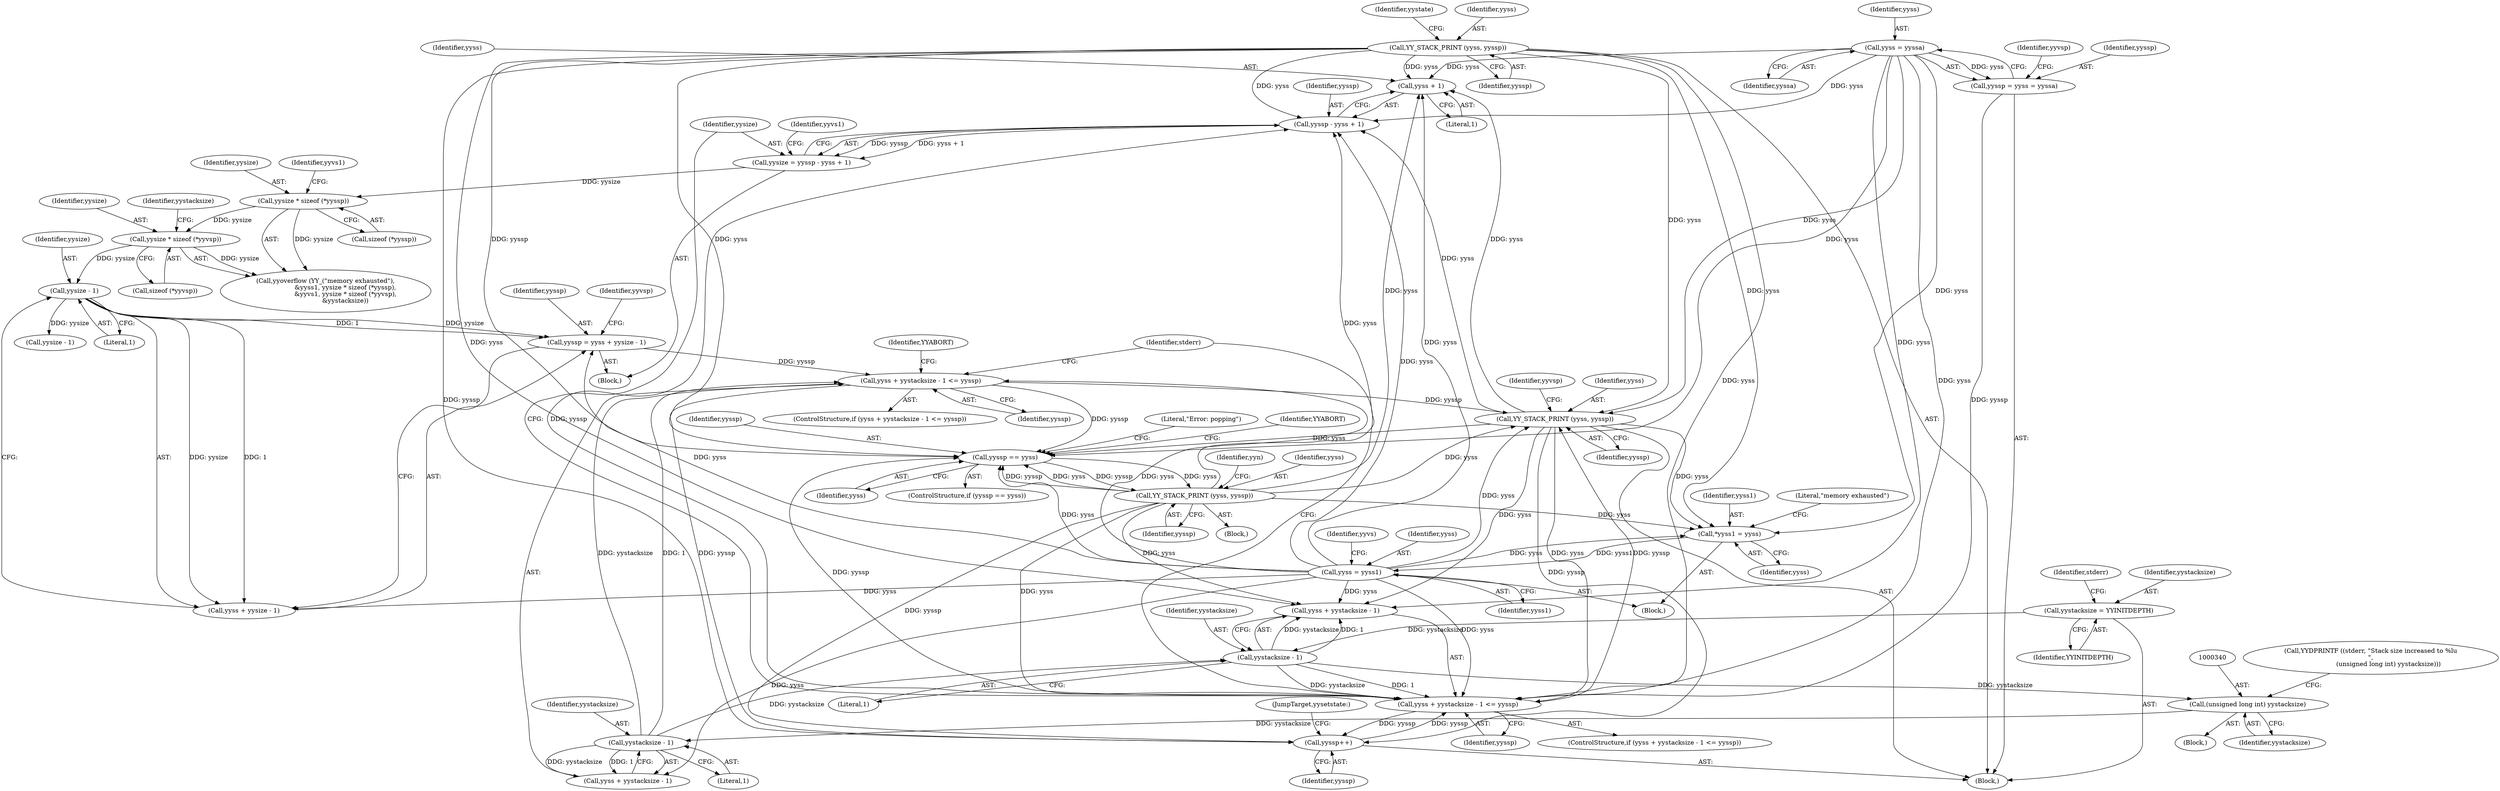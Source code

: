 digraph "0_yara_10e8bd3071677dd1fa76beeef4bc2fc427cea5e7_0@pointer" {
"1000283" [label="(Call,yyss + 1)"];
"1001356" [label="(Call,YY_STACK_PRINT (yyss, yyssp))"];
"1001466" [label="(Call,YY_STACK_PRINT (yyss, yyssp))"];
"1001537" [label="(Call,YY_STACK_PRINT (yyss, yyssp))"];
"1001519" [label="(Call,yyssp == yyss)"];
"1000343" [label="(Call,yyss + yystacksize - 1 <= yyssp)"];
"1000314" [label="(Call,yyss = yyss1)"];
"1000292" [label="(Call,*yyss1 = yyss)"];
"1000233" [label="(Call,yyss = yyssa)"];
"1000346" [label="(Call,yystacksize - 1)"];
"1000339" [label="(Call,(unsigned long int) yystacksize)"];
"1000273" [label="(Call,yystacksize - 1)"];
"1000241" [label="(Call,yystacksize = YYINITDEPTH)"];
"1000320" [label="(Call,yyssp = yyss + yysize - 1)"];
"1000324" [label="(Call,yysize - 1)"];
"1000307" [label="(Call,yysize * sizeof (*yyvsp))"];
"1000300" [label="(Call,yysize * sizeof (*yyssp))"];
"1000279" [label="(Call,yysize = yyssp - yyss + 1)"];
"1000281" [label="(Call,yyssp - yyss + 1)"];
"1000270" [label="(Call,yyss + yystacksize - 1 <= yyssp)"];
"1000262" [label="(Call,yyssp++)"];
"1000231" [label="(Call,yyssp = yyss = yyssa)"];
"1000342" [label="(ControlStructure,if (yyss + yystacksize - 1 <= yyssp))"];
"1000343" [label="(Call,yyss + yystacksize - 1 <= yyssp)"];
"1000277" [label="(Block,)"];
"1001481" [label="(Identifier,yyn)"];
"1000282" [label="(Identifier,yyssp)"];
"1000276" [label="(Identifier,yyssp)"];
"1001524" [label="(Literal,\"Error: popping\")"];
"1000347" [label="(Identifier,yystacksize)"];
"1000325" [label="(Identifier,yysize)"];
"1000294" [label="(Identifier,yyss)"];
"1000197" [label="(Block,)"];
"1001537" [label="(Call,YY_STACK_PRINT (yyss, yyssp))"];
"1001362" [label="(Identifier,yyvsp)"];
"1000308" [label="(Identifier,yysize)"];
"1000300" [label="(Call,yysize * sizeof (*yyssp))"];
"1000309" [label="(Call,sizeof (*yyvsp))"];
"1000334" [label="(Call,YYDPRINTF ((stderr, \"Stack size increased to %lu\n\",\n                  (unsigned long int) yystacksize)))"];
"1000234" [label="(Identifier,yyss)"];
"1000337" [label="(Block,)"];
"1001467" [label="(Identifier,yyss)"];
"1001522" [label="(Identifier,YYABORT)"];
"1000285" [label="(Literal,1)"];
"1001519" [label="(Call,yyssp == yyss)"];
"1000241" [label="(Call,yystacksize = YYINITDEPTH)"];
"1001470" [label="(Identifier,yystate)"];
"1000269" [label="(ControlStructure,if (yyss + yystacksize - 1 <= yyssp))"];
"1000232" [label="(Identifier,yyssp)"];
"1000275" [label="(Literal,1)"];
"1000233" [label="(Call,yyss = yyssa)"];
"1000306" [label="(Identifier,yyvs1)"];
"1000322" [label="(Call,yyss + yysize - 1)"];
"1000350" [label="(Identifier,YYABORT)"];
"1000271" [label="(Call,yyss + yystacksize - 1)"];
"1000328" [label="(Identifier,yyvsp)"];
"1000280" [label="(Identifier,yysize)"];
"1000231" [label="(Call,yyssp = yyss = yyssa)"];
"1000318" [label="(Identifier,yyvs)"];
"1000314" [label="(Call,yyss = yyss1)"];
"1001521" [label="(Identifier,yyss)"];
"1000262" [label="(Call,yyssp++)"];
"1001468" [label="(Identifier,yyssp)"];
"1000341" [label="(Identifier,yystacksize)"];
"1000286" [label="(Block,)"];
"1000346" [label="(Call,yystacksize - 1)"];
"1000246" [label="(Identifier,stderr)"];
"1001356" [label="(Call,YY_STACK_PRINT (yyss, yyssp))"];
"1000263" [label="(Identifier,yyssp)"];
"1000320" [label="(Call,yyssp = yyss + yysize - 1)"];
"1000307" [label="(Call,yysize * sizeof (*yyvsp))"];
"1000344" [label="(Call,yyss + yystacksize - 1)"];
"1000349" [label="(Identifier,yyssp)"];
"1000281" [label="(Call,yyssp - yyss + 1)"];
"1000331" [label="(Call,yysize - 1)"];
"1000289" [label="(Identifier,yyvs1)"];
"1000292" [label="(Call,*yyss1 = yyss)"];
"1001518" [label="(ControlStructure,if (yyssp == yyss))"];
"1000293" [label="(Identifier,yyss1)"];
"1000279" [label="(Call,yysize = yyssp - yyss + 1)"];
"1001539" [label="(Identifier,yyssp)"];
"1001538" [label="(Identifier,yyss)"];
"1000321" [label="(Identifier,yyssp)"];
"1000264" [label="(JumpTarget,yysetstate:)"];
"1000295" [label="(Call,yyoverflow (YY_(\"memory exhausted\"),\n                    &yyss1, yysize * sizeof (*yyssp),\n                    &yyvs1, yysize * sizeof (*yyvsp),\n                    &yystacksize))"];
"1000242" [label="(Identifier,yystacksize)"];
"1000274" [label="(Identifier,yystacksize)"];
"1000339" [label="(Call,(unsigned long int) yystacksize)"];
"1000284" [label="(Identifier,yyss)"];
"1001479" [label="(Block,)"];
"1001358" [label="(Identifier,yyssp)"];
"1000273" [label="(Call,yystacksize - 1)"];
"1000283" [label="(Call,yyss + 1)"];
"1000270" [label="(Call,yyss + yystacksize - 1 <= yyssp)"];
"1000324" [label="(Call,yysize - 1)"];
"1000235" [label="(Identifier,yyssa)"];
"1000326" [label="(Literal,1)"];
"1000348" [label="(Literal,1)"];
"1000297" [label="(Literal,\"memory exhausted\")"];
"1001466" [label="(Call,YY_STACK_PRINT (yyss, yyssp))"];
"1000315" [label="(Identifier,yyss)"];
"1000302" [label="(Call,sizeof (*yyssp))"];
"1000301" [label="(Identifier,yysize)"];
"1000237" [label="(Identifier,yyvsp)"];
"1000313" [label="(Identifier,yystacksize)"];
"1000353" [label="(Identifier,stderr)"];
"1000316" [label="(Identifier,yyss1)"];
"1000243" [label="(Identifier,YYINITDEPTH)"];
"1001520" [label="(Identifier,yyssp)"];
"1001357" [label="(Identifier,yyss)"];
"1000283" -> "1000281"  [label="AST: "];
"1000283" -> "1000285"  [label="CFG: "];
"1000284" -> "1000283"  [label="AST: "];
"1000285" -> "1000283"  [label="AST: "];
"1000281" -> "1000283"  [label="CFG: "];
"1001356" -> "1000283"  [label="DDG: yyss"];
"1001466" -> "1000283"  [label="DDG: yyss"];
"1001537" -> "1000283"  [label="DDG: yyss"];
"1000233" -> "1000283"  [label="DDG: yyss"];
"1000314" -> "1000283"  [label="DDG: yyss"];
"1001356" -> "1000197"  [label="AST: "];
"1001356" -> "1001358"  [label="CFG: "];
"1001357" -> "1001356"  [label="AST: "];
"1001358" -> "1001356"  [label="AST: "];
"1001362" -> "1001356"  [label="CFG: "];
"1001356" -> "1000262"  [label="DDG: yyssp"];
"1001356" -> "1000270"  [label="DDG: yyss"];
"1001356" -> "1000271"  [label="DDG: yyss"];
"1001356" -> "1000281"  [label="DDG: yyss"];
"1001356" -> "1000292"  [label="DDG: yyss"];
"1001466" -> "1001356"  [label="DDG: yyss"];
"1001537" -> "1001356"  [label="DDG: yyss"];
"1000233" -> "1001356"  [label="DDG: yyss"];
"1000314" -> "1001356"  [label="DDG: yyss"];
"1000343" -> "1001356"  [label="DDG: yyssp"];
"1000270" -> "1001356"  [label="DDG: yyssp"];
"1001356" -> "1001519"  [label="DDG: yyss"];
"1001466" -> "1000197"  [label="AST: "];
"1001466" -> "1001468"  [label="CFG: "];
"1001467" -> "1001466"  [label="AST: "];
"1001468" -> "1001466"  [label="AST: "];
"1001470" -> "1001466"  [label="CFG: "];
"1001466" -> "1000262"  [label="DDG: yyssp"];
"1001466" -> "1000270"  [label="DDG: yyss"];
"1001466" -> "1000271"  [label="DDG: yyss"];
"1001466" -> "1000281"  [label="DDG: yyss"];
"1001466" -> "1000292"  [label="DDG: yyss"];
"1001466" -> "1001519"  [label="DDG: yyssp"];
"1001466" -> "1001519"  [label="DDG: yyss"];
"1001537" -> "1001479"  [label="AST: "];
"1001537" -> "1001539"  [label="CFG: "];
"1001538" -> "1001537"  [label="AST: "];
"1001539" -> "1001537"  [label="AST: "];
"1001481" -> "1001537"  [label="CFG: "];
"1001537" -> "1000262"  [label="DDG: yyssp"];
"1001537" -> "1000270"  [label="DDG: yyss"];
"1001537" -> "1000271"  [label="DDG: yyss"];
"1001537" -> "1000281"  [label="DDG: yyss"];
"1001537" -> "1000292"  [label="DDG: yyss"];
"1001537" -> "1001519"  [label="DDG: yyssp"];
"1001537" -> "1001519"  [label="DDG: yyss"];
"1001519" -> "1001537"  [label="DDG: yyss"];
"1001519" -> "1001537"  [label="DDG: yyssp"];
"1001519" -> "1001518"  [label="AST: "];
"1001519" -> "1001521"  [label="CFG: "];
"1001520" -> "1001519"  [label="AST: "];
"1001521" -> "1001519"  [label="AST: "];
"1001522" -> "1001519"  [label="CFG: "];
"1001524" -> "1001519"  [label="CFG: "];
"1000343" -> "1001519"  [label="DDG: yyssp"];
"1000270" -> "1001519"  [label="DDG: yyssp"];
"1000233" -> "1001519"  [label="DDG: yyss"];
"1000314" -> "1001519"  [label="DDG: yyss"];
"1000343" -> "1000342"  [label="AST: "];
"1000343" -> "1000349"  [label="CFG: "];
"1000344" -> "1000343"  [label="AST: "];
"1000349" -> "1000343"  [label="AST: "];
"1000350" -> "1000343"  [label="CFG: "];
"1000353" -> "1000343"  [label="CFG: "];
"1000343" -> "1000262"  [label="DDG: yyssp"];
"1000314" -> "1000343"  [label="DDG: yyss"];
"1000346" -> "1000343"  [label="DDG: yystacksize"];
"1000346" -> "1000343"  [label="DDG: 1"];
"1000320" -> "1000343"  [label="DDG: yyssp"];
"1000314" -> "1000286"  [label="AST: "];
"1000314" -> "1000316"  [label="CFG: "];
"1000315" -> "1000314"  [label="AST: "];
"1000316" -> "1000314"  [label="AST: "];
"1000318" -> "1000314"  [label="CFG: "];
"1000314" -> "1000270"  [label="DDG: yyss"];
"1000314" -> "1000271"  [label="DDG: yyss"];
"1000314" -> "1000281"  [label="DDG: yyss"];
"1000314" -> "1000292"  [label="DDG: yyss"];
"1000292" -> "1000314"  [label="DDG: yyss1"];
"1000314" -> "1000320"  [label="DDG: yyss"];
"1000314" -> "1000322"  [label="DDG: yyss"];
"1000314" -> "1000344"  [label="DDG: yyss"];
"1000292" -> "1000286"  [label="AST: "];
"1000292" -> "1000294"  [label="CFG: "];
"1000293" -> "1000292"  [label="AST: "];
"1000294" -> "1000292"  [label="AST: "];
"1000297" -> "1000292"  [label="CFG: "];
"1000233" -> "1000292"  [label="DDG: yyss"];
"1000233" -> "1000231"  [label="AST: "];
"1000233" -> "1000235"  [label="CFG: "];
"1000234" -> "1000233"  [label="AST: "];
"1000235" -> "1000233"  [label="AST: "];
"1000231" -> "1000233"  [label="CFG: "];
"1000233" -> "1000231"  [label="DDG: yyss"];
"1000233" -> "1000270"  [label="DDG: yyss"];
"1000233" -> "1000271"  [label="DDG: yyss"];
"1000233" -> "1000281"  [label="DDG: yyss"];
"1000346" -> "1000344"  [label="AST: "];
"1000346" -> "1000348"  [label="CFG: "];
"1000347" -> "1000346"  [label="AST: "];
"1000348" -> "1000346"  [label="AST: "];
"1000344" -> "1000346"  [label="CFG: "];
"1000346" -> "1000273"  [label="DDG: yystacksize"];
"1000346" -> "1000344"  [label="DDG: yystacksize"];
"1000346" -> "1000344"  [label="DDG: 1"];
"1000339" -> "1000346"  [label="DDG: yystacksize"];
"1000339" -> "1000337"  [label="AST: "];
"1000339" -> "1000341"  [label="CFG: "];
"1000340" -> "1000339"  [label="AST: "];
"1000341" -> "1000339"  [label="AST: "];
"1000334" -> "1000339"  [label="CFG: "];
"1000273" -> "1000339"  [label="DDG: yystacksize"];
"1000273" -> "1000271"  [label="AST: "];
"1000273" -> "1000275"  [label="CFG: "];
"1000274" -> "1000273"  [label="AST: "];
"1000275" -> "1000273"  [label="AST: "];
"1000271" -> "1000273"  [label="CFG: "];
"1000273" -> "1000270"  [label="DDG: yystacksize"];
"1000273" -> "1000270"  [label="DDG: 1"];
"1000273" -> "1000271"  [label="DDG: yystacksize"];
"1000273" -> "1000271"  [label="DDG: 1"];
"1000241" -> "1000273"  [label="DDG: yystacksize"];
"1000241" -> "1000197"  [label="AST: "];
"1000241" -> "1000243"  [label="CFG: "];
"1000242" -> "1000241"  [label="AST: "];
"1000243" -> "1000241"  [label="AST: "];
"1000246" -> "1000241"  [label="CFG: "];
"1000320" -> "1000277"  [label="AST: "];
"1000320" -> "1000322"  [label="CFG: "];
"1000321" -> "1000320"  [label="AST: "];
"1000322" -> "1000320"  [label="AST: "];
"1000328" -> "1000320"  [label="CFG: "];
"1000324" -> "1000320"  [label="DDG: yysize"];
"1000324" -> "1000320"  [label="DDG: 1"];
"1000324" -> "1000322"  [label="AST: "];
"1000324" -> "1000326"  [label="CFG: "];
"1000325" -> "1000324"  [label="AST: "];
"1000326" -> "1000324"  [label="AST: "];
"1000322" -> "1000324"  [label="CFG: "];
"1000324" -> "1000322"  [label="DDG: yysize"];
"1000324" -> "1000322"  [label="DDG: 1"];
"1000307" -> "1000324"  [label="DDG: yysize"];
"1000324" -> "1000331"  [label="DDG: yysize"];
"1000307" -> "1000295"  [label="AST: "];
"1000307" -> "1000309"  [label="CFG: "];
"1000308" -> "1000307"  [label="AST: "];
"1000309" -> "1000307"  [label="AST: "];
"1000313" -> "1000307"  [label="CFG: "];
"1000307" -> "1000295"  [label="DDG: yysize"];
"1000300" -> "1000307"  [label="DDG: yysize"];
"1000300" -> "1000295"  [label="AST: "];
"1000300" -> "1000302"  [label="CFG: "];
"1000301" -> "1000300"  [label="AST: "];
"1000302" -> "1000300"  [label="AST: "];
"1000306" -> "1000300"  [label="CFG: "];
"1000300" -> "1000295"  [label="DDG: yysize"];
"1000279" -> "1000300"  [label="DDG: yysize"];
"1000279" -> "1000277"  [label="AST: "];
"1000279" -> "1000281"  [label="CFG: "];
"1000280" -> "1000279"  [label="AST: "];
"1000281" -> "1000279"  [label="AST: "];
"1000289" -> "1000279"  [label="CFG: "];
"1000281" -> "1000279"  [label="DDG: yyssp"];
"1000281" -> "1000279"  [label="DDG: yyss + 1"];
"1000282" -> "1000281"  [label="AST: "];
"1000270" -> "1000281"  [label="DDG: yyssp"];
"1000270" -> "1000269"  [label="AST: "];
"1000270" -> "1000276"  [label="CFG: "];
"1000271" -> "1000270"  [label="AST: "];
"1000276" -> "1000270"  [label="AST: "];
"1000280" -> "1000270"  [label="CFG: "];
"1000353" -> "1000270"  [label="CFG: "];
"1000270" -> "1000262"  [label="DDG: yyssp"];
"1000262" -> "1000270"  [label="DDG: yyssp"];
"1000231" -> "1000270"  [label="DDG: yyssp"];
"1000262" -> "1000197"  [label="AST: "];
"1000262" -> "1000263"  [label="CFG: "];
"1000263" -> "1000262"  [label="AST: "];
"1000264" -> "1000262"  [label="CFG: "];
"1000231" -> "1000197"  [label="AST: "];
"1000232" -> "1000231"  [label="AST: "];
"1000237" -> "1000231"  [label="CFG: "];
}

